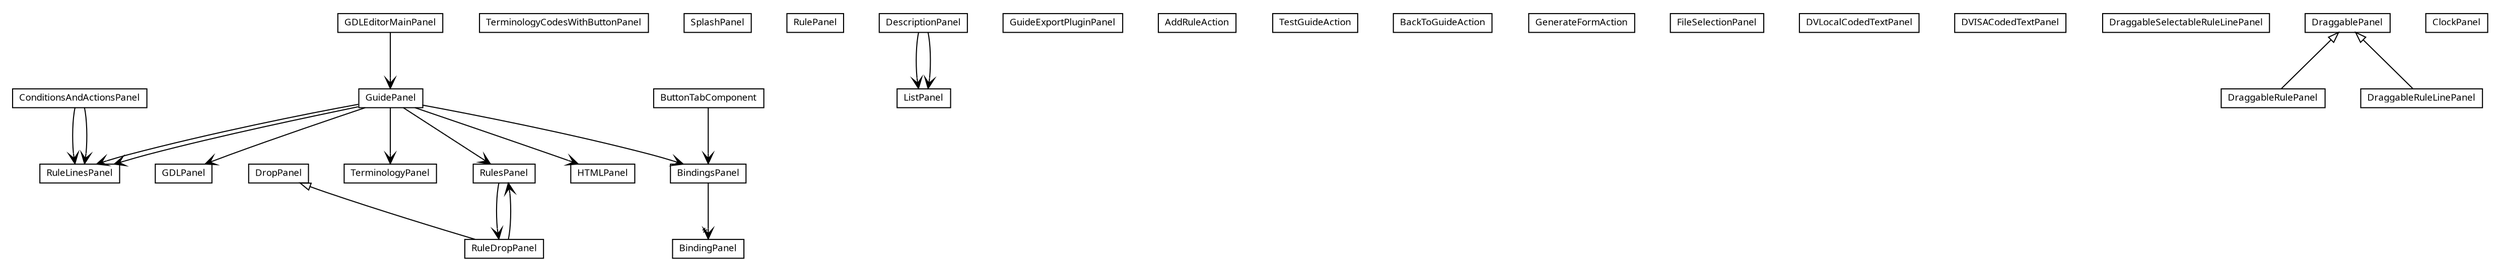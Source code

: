 #!/usr/local/bin/dot
#
# Class diagram 
# Generated by UMLGraph version R5_6 (http://www.umlgraph.org/)
#

digraph G {
	edge [fontname="Trebuchet MS",fontsize=10,labelfontname="Trebuchet MS",labelfontsize=10];
	node [fontname="Trebuchet MS",fontsize=10,shape=plaintext];
	nodesep=0.25;
	ranksep=0.5;
	// se.cambio.cds.gdl.editor.view.panels.TerminologyPanel
	c64807 [label=<<table title="se.cambio.cds.gdl.editor.view.panels.TerminologyPanel" border="0" cellborder="1" cellspacing="0" cellpadding="2" port="p" href="./TerminologyPanel.html">
		<tr><td><table border="0" cellspacing="0" cellpadding="1">
<tr><td align="center" balign="center"><font face="Trebuchet MS"> TerminologyPanel </font></td></tr>
		</table></td></tr>
		</table>>, URL="./TerminologyPanel.html", fontname="Trebuchet MS", fontcolor="black", fontsize=9.0];
	// se.cambio.cds.gdl.editor.view.panels.TerminologyCodesWithButtonPanel
	c64808 [label=<<table title="se.cambio.cds.gdl.editor.view.panels.TerminologyCodesWithButtonPanel" border="0" cellborder="1" cellspacing="0" cellpadding="2" port="p" href="./TerminologyCodesWithButtonPanel.html">
		<tr><td><table border="0" cellspacing="0" cellpadding="1">
<tr><td align="center" balign="center"><font face="Trebuchet MS"> TerminologyCodesWithButtonPanel </font></td></tr>
		</table></td></tr>
		</table>>, URL="./TerminologyCodesWithButtonPanel.html", fontname="Trebuchet MS", fontcolor="black", fontsize=9.0];
	// se.cambio.cds.gdl.editor.view.panels.SplashPanel
	c64809 [label=<<table title="se.cambio.cds.gdl.editor.view.panels.SplashPanel" border="0" cellborder="1" cellspacing="0" cellpadding="2" port="p" href="./SplashPanel.html">
		<tr><td><table border="0" cellspacing="0" cellpadding="1">
<tr><td align="center" balign="center"><font face="Trebuchet MS"> SplashPanel </font></td></tr>
		</table></td></tr>
		</table>>, URL="./SplashPanel.html", fontname="Trebuchet MS", fontcolor="black", fontsize=9.0];
	// se.cambio.cds.gdl.editor.view.panels.RulesPanel
	c64810 [label=<<table title="se.cambio.cds.gdl.editor.view.panels.RulesPanel" border="0" cellborder="1" cellspacing="0" cellpadding="2" port="p" href="./RulesPanel.html">
		<tr><td><table border="0" cellspacing="0" cellpadding="1">
<tr><td align="center" balign="center"><font face="Trebuchet MS"> RulesPanel </font></td></tr>
		</table></td></tr>
		</table>>, URL="./RulesPanel.html", fontname="Trebuchet MS", fontcolor="black", fontsize=9.0];
	// se.cambio.cds.gdl.editor.view.panels.RulePanel
	c64811 [label=<<table title="se.cambio.cds.gdl.editor.view.panels.RulePanel" border="0" cellborder="1" cellspacing="0" cellpadding="2" port="p" href="./RulePanel.html">
		<tr><td><table border="0" cellspacing="0" cellpadding="1">
<tr><td align="center" balign="center"><font face="Trebuchet MS"> RulePanel </font></td></tr>
		</table></td></tr>
		</table>>, URL="./RulePanel.html", fontname="Trebuchet MS", fontcolor="black", fontsize=9.0];
	// se.cambio.cds.gdl.editor.view.panels.RuleLinesPanel
	c64812 [label=<<table title="se.cambio.cds.gdl.editor.view.panels.RuleLinesPanel" border="0" cellborder="1" cellspacing="0" cellpadding="2" port="p" href="./RuleLinesPanel.html">
		<tr><td><table border="0" cellspacing="0" cellpadding="1">
<tr><td align="center" balign="center"><font face="Trebuchet MS"> RuleLinesPanel </font></td></tr>
		</table></td></tr>
		</table>>, URL="./RuleLinesPanel.html", fontname="Trebuchet MS", fontcolor="black", fontsize=9.0];
	// se.cambio.cds.gdl.editor.view.panels.RuleDropPanel
	c64813 [label=<<table title="se.cambio.cds.gdl.editor.view.panels.RuleDropPanel" border="0" cellborder="1" cellspacing="0" cellpadding="2" port="p" href="./RuleDropPanel.html">
		<tr><td><table border="0" cellspacing="0" cellpadding="1">
<tr><td align="center" balign="center"><font face="Trebuchet MS"> RuleDropPanel </font></td></tr>
		</table></td></tr>
		</table>>, URL="./RuleDropPanel.html", fontname="Trebuchet MS", fontcolor="black", fontsize=9.0];
	// se.cambio.cds.gdl.editor.view.panels.ListPanel
	c64814 [label=<<table title="se.cambio.cds.gdl.editor.view.panels.ListPanel" border="0" cellborder="1" cellspacing="0" cellpadding="2" port="p" href="./ListPanel.html">
		<tr><td><table border="0" cellspacing="0" cellpadding="1">
<tr><td align="center" balign="center"><font face="Trebuchet MS"> ListPanel </font></td></tr>
		</table></td></tr>
		</table>>, URL="./ListPanel.html", fontname="Trebuchet MS", fontcolor="black", fontsize=9.0];
	// se.cambio.cds.gdl.editor.view.panels.HTMLPanel
	c64815 [label=<<table title="se.cambio.cds.gdl.editor.view.panels.HTMLPanel" border="0" cellborder="1" cellspacing="0" cellpadding="2" port="p" href="./HTMLPanel.html">
		<tr><td><table border="0" cellspacing="0" cellpadding="1">
<tr><td align="center" balign="center"><font face="Trebuchet MS"> HTMLPanel </font></td></tr>
		</table></td></tr>
		</table>>, URL="./HTMLPanel.html", fontname="Trebuchet MS", fontcolor="black", fontsize=9.0];
	// se.cambio.cds.gdl.editor.view.panels.GuidePanel
	c64816 [label=<<table title="se.cambio.cds.gdl.editor.view.panels.GuidePanel" border="0" cellborder="1" cellspacing="0" cellpadding="2" port="p" href="./GuidePanel.html">
		<tr><td><table border="0" cellspacing="0" cellpadding="1">
<tr><td align="center" balign="center"><font face="Trebuchet MS"> GuidePanel </font></td></tr>
		</table></td></tr>
		</table>>, URL="./GuidePanel.html", fontname="Trebuchet MS", fontcolor="black", fontsize=9.0];
	// se.cambio.cds.gdl.editor.view.panels.GuideExportPluginPanel
	c64817 [label=<<table title="se.cambio.cds.gdl.editor.view.panels.GuideExportPluginPanel" border="0" cellborder="1" cellspacing="0" cellpadding="2" port="p" href="./GuideExportPluginPanel.html">
		<tr><td><table border="0" cellspacing="0" cellpadding="1">
<tr><td align="center" balign="center"><font face="Trebuchet MS"> GuideExportPluginPanel </font></td></tr>
		</table></td></tr>
		</table>>, URL="./GuideExportPluginPanel.html", fontname="Trebuchet MS", fontcolor="black", fontsize=9.0];
	// se.cambio.cds.gdl.editor.view.panels.GDLPanel
	c64818 [label=<<table title="se.cambio.cds.gdl.editor.view.panels.GDLPanel" border="0" cellborder="1" cellspacing="0" cellpadding="2" port="p" href="./GDLPanel.html">
		<tr><td><table border="0" cellspacing="0" cellpadding="1">
<tr><td align="center" balign="center"><font face="Trebuchet MS"> GDLPanel </font></td></tr>
		</table></td></tr>
		</table>>, URL="./GDLPanel.html", fontname="Trebuchet MS", fontcolor="black", fontsize=9.0];
	// se.cambio.cds.gdl.editor.view.panels.GDLEditorMainPanel
	c64819 [label=<<table title="se.cambio.cds.gdl.editor.view.panels.GDLEditorMainPanel" border="0" cellborder="1" cellspacing="0" cellpadding="2" port="p" href="./GDLEditorMainPanel.html">
		<tr><td><table border="0" cellspacing="0" cellpadding="1">
<tr><td align="center" balign="center"><font face="Trebuchet MS"> GDLEditorMainPanel </font></td></tr>
		</table></td></tr>
		</table>>, URL="./GDLEditorMainPanel.html", fontname="Trebuchet MS", fontcolor="black", fontsize=9.0];
	// se.cambio.cds.gdl.editor.view.panels.GDLEditorMainPanel.AddRuleAction
	c64820 [label=<<table title="se.cambio.cds.gdl.editor.view.panels.GDLEditorMainPanel.AddRuleAction" border="0" cellborder="1" cellspacing="0" cellpadding="2" port="p" href="./GDLEditorMainPanel.AddRuleAction.html">
		<tr><td><table border="0" cellspacing="0" cellpadding="1">
<tr><td align="center" balign="center"><font face="Trebuchet MS"> AddRuleAction </font></td></tr>
		</table></td></tr>
		</table>>, URL="./GDLEditorMainPanel.AddRuleAction.html", fontname="Trebuchet MS", fontcolor="black", fontsize=9.0];
	// se.cambio.cds.gdl.editor.view.panels.GDLEditorMainPanel.TestGuideAction
	c64821 [label=<<table title="se.cambio.cds.gdl.editor.view.panels.GDLEditorMainPanel.TestGuideAction" border="0" cellborder="1" cellspacing="0" cellpadding="2" port="p" href="./GDLEditorMainPanel.TestGuideAction.html">
		<tr><td><table border="0" cellspacing="0" cellpadding="1">
<tr><td align="center" balign="center"><font face="Trebuchet MS"> TestGuideAction </font></td></tr>
		</table></td></tr>
		</table>>, URL="./GDLEditorMainPanel.TestGuideAction.html", fontname="Trebuchet MS", fontcolor="black", fontsize=9.0];
	// se.cambio.cds.gdl.editor.view.panels.GDLEditorMainPanel.BackToGuideAction
	c64822 [label=<<table title="se.cambio.cds.gdl.editor.view.panels.GDLEditorMainPanel.BackToGuideAction" border="0" cellborder="1" cellspacing="0" cellpadding="2" port="p" href="./GDLEditorMainPanel.BackToGuideAction.html">
		<tr><td><table border="0" cellspacing="0" cellpadding="1">
<tr><td align="center" balign="center"><font face="Trebuchet MS"> BackToGuideAction </font></td></tr>
		</table></td></tr>
		</table>>, URL="./GDLEditorMainPanel.BackToGuideAction.html", fontname="Trebuchet MS", fontcolor="black", fontsize=9.0];
	// se.cambio.cds.gdl.editor.view.panels.GDLEditorMainPanel.GenerateFormAction
	c64823 [label=<<table title="se.cambio.cds.gdl.editor.view.panels.GDLEditorMainPanel.GenerateFormAction" border="0" cellborder="1" cellspacing="0" cellpadding="2" port="p" href="./GDLEditorMainPanel.GenerateFormAction.html">
		<tr><td><table border="0" cellspacing="0" cellpadding="1">
<tr><td align="center" balign="center"><font face="Trebuchet MS"> GenerateFormAction </font></td></tr>
		</table></td></tr>
		</table>>, URL="./GDLEditorMainPanel.GenerateFormAction.html", fontname="Trebuchet MS", fontcolor="black", fontsize=9.0];
	// se.cambio.cds.gdl.editor.view.panels.FileSelectionPanel
	c64824 [label=<<table title="se.cambio.cds.gdl.editor.view.panels.FileSelectionPanel" border="0" cellborder="1" cellspacing="0" cellpadding="2" port="p" href="./FileSelectionPanel.html">
		<tr><td><table border="0" cellspacing="0" cellpadding="1">
<tr><td align="center" balign="center"><font face="Trebuchet MS"> FileSelectionPanel </font></td></tr>
		</table></td></tr>
		</table>>, URL="./FileSelectionPanel.html", fontname="Trebuchet MS", fontcolor="black", fontsize=9.0];
	// se.cambio.cds.gdl.editor.view.panels.DVLocalCodedTextPanel
	c64825 [label=<<table title="se.cambio.cds.gdl.editor.view.panels.DVLocalCodedTextPanel" border="0" cellborder="1" cellspacing="0" cellpadding="2" port="p" href="./DVLocalCodedTextPanel.html">
		<tr><td><table border="0" cellspacing="0" cellpadding="1">
<tr><td align="center" balign="center"><font face="Trebuchet MS"> DVLocalCodedTextPanel </font></td></tr>
		</table></td></tr>
		</table>>, URL="./DVLocalCodedTextPanel.html", fontname="Trebuchet MS", fontcolor="black", fontsize=9.0];
	// se.cambio.cds.gdl.editor.view.panels.DVISACodedTextPanel
	c64826 [label=<<table title="se.cambio.cds.gdl.editor.view.panels.DVISACodedTextPanel" border="0" cellborder="1" cellspacing="0" cellpadding="2" port="p" href="./DVISACodedTextPanel.html">
		<tr><td><table border="0" cellspacing="0" cellpadding="1">
<tr><td align="center" balign="center"><font face="Trebuchet MS"> DVISACodedTextPanel </font></td></tr>
		</table></td></tr>
		</table>>, URL="./DVISACodedTextPanel.html", fontname="Trebuchet MS", fontcolor="black", fontsize=9.0];
	// se.cambio.cds.gdl.editor.view.panels.DropPanel
	c64827 [label=<<table title="se.cambio.cds.gdl.editor.view.panels.DropPanel" border="0" cellborder="1" cellspacing="0" cellpadding="2" port="p" href="./DropPanel.html">
		<tr><td><table border="0" cellspacing="0" cellpadding="1">
<tr><td align="center" balign="center"><font face="Trebuchet MS"> DropPanel </font></td></tr>
		</table></td></tr>
		</table>>, URL="./DropPanel.html", fontname="Trebuchet MS", fontcolor="black", fontsize=9.0];
	// se.cambio.cds.gdl.editor.view.panels.DraggableSelectableRuleLinePanel
	c64828 [label=<<table title="se.cambio.cds.gdl.editor.view.panels.DraggableSelectableRuleLinePanel" border="0" cellborder="1" cellspacing="0" cellpadding="2" port="p" href="./DraggableSelectableRuleLinePanel.html">
		<tr><td><table border="0" cellspacing="0" cellpadding="1">
<tr><td align="center" balign="center"><font face="Trebuchet MS"> DraggableSelectableRuleLinePanel </font></td></tr>
		</table></td></tr>
		</table>>, URL="./DraggableSelectableRuleLinePanel.html", fontname="Trebuchet MS", fontcolor="black", fontsize=9.0];
	// se.cambio.cds.gdl.editor.view.panels.DraggableRulePanel
	c64829 [label=<<table title="se.cambio.cds.gdl.editor.view.panels.DraggableRulePanel" border="0" cellborder="1" cellspacing="0" cellpadding="2" port="p" href="./DraggableRulePanel.html">
		<tr><td><table border="0" cellspacing="0" cellpadding="1">
<tr><td align="center" balign="center"><font face="Trebuchet MS"> DraggableRulePanel </font></td></tr>
		</table></td></tr>
		</table>>, URL="./DraggableRulePanel.html", fontname="Trebuchet MS", fontcolor="black", fontsize=9.0];
	// se.cambio.cds.gdl.editor.view.panels.DraggableRuleLinePanel
	c64830 [label=<<table title="se.cambio.cds.gdl.editor.view.panels.DraggableRuleLinePanel" border="0" cellborder="1" cellspacing="0" cellpadding="2" port="p" href="./DraggableRuleLinePanel.html">
		<tr><td><table border="0" cellspacing="0" cellpadding="1">
<tr><td align="center" balign="center"><font face="Trebuchet MS"> DraggableRuleLinePanel </font></td></tr>
		</table></td></tr>
		</table>>, URL="./DraggableRuleLinePanel.html", fontname="Trebuchet MS", fontcolor="black", fontsize=9.0];
	// se.cambio.cds.gdl.editor.view.panels.DraggablePanel
	c64831 [label=<<table title="se.cambio.cds.gdl.editor.view.panels.DraggablePanel" border="0" cellborder="1" cellspacing="0" cellpadding="2" port="p" href="./DraggablePanel.html">
		<tr><td><table border="0" cellspacing="0" cellpadding="1">
<tr><td align="center" balign="center"><font face="Trebuchet MS"> DraggablePanel </font></td></tr>
		</table></td></tr>
		</table>>, URL="./DraggablePanel.html", fontname="Trebuchet MS", fontcolor="black", fontsize=9.0];
	// se.cambio.cds.gdl.editor.view.panels.DescriptionPanel
	c64832 [label=<<table title="se.cambio.cds.gdl.editor.view.panels.DescriptionPanel" border="0" cellborder="1" cellspacing="0" cellpadding="2" port="p" href="./DescriptionPanel.html">
		<tr><td><table border="0" cellspacing="0" cellpadding="1">
<tr><td align="center" balign="center"><font face="Trebuchet MS"> DescriptionPanel </font></td></tr>
		</table></td></tr>
		</table>>, URL="./DescriptionPanel.html", fontname="Trebuchet MS", fontcolor="black", fontsize=9.0];
	// se.cambio.cds.gdl.editor.view.panels.ConditionsAndActionsPanel
	c64833 [label=<<table title="se.cambio.cds.gdl.editor.view.panels.ConditionsAndActionsPanel" border="0" cellborder="1" cellspacing="0" cellpadding="2" port="p" href="./ConditionsAndActionsPanel.html">
		<tr><td><table border="0" cellspacing="0" cellpadding="1">
<tr><td align="center" balign="center"><font face="Trebuchet MS"> ConditionsAndActionsPanel </font></td></tr>
		</table></td></tr>
		</table>>, URL="./ConditionsAndActionsPanel.html", fontname="Trebuchet MS", fontcolor="black", fontsize=9.0];
	// se.cambio.cds.gdl.editor.view.panels.ClockPanel
	c64834 [label=<<table title="se.cambio.cds.gdl.editor.view.panels.ClockPanel" border="0" cellborder="1" cellspacing="0" cellpadding="2" port="p" href="./ClockPanel.html">
		<tr><td><table border="0" cellspacing="0" cellpadding="1">
<tr><td align="center" balign="center"><font face="Trebuchet MS"> ClockPanel </font></td></tr>
		</table></td></tr>
		</table>>, URL="./ClockPanel.html", fontname="Trebuchet MS", fontcolor="black", fontsize=9.0];
	// se.cambio.cds.gdl.editor.view.panels.ButtonTabComponent
	c64835 [label=<<table title="se.cambio.cds.gdl.editor.view.panels.ButtonTabComponent" border="0" cellborder="1" cellspacing="0" cellpadding="2" port="p" href="./ButtonTabComponent.html">
		<tr><td><table border="0" cellspacing="0" cellpadding="1">
<tr><td align="center" balign="center"><font face="Trebuchet MS"> ButtonTabComponent </font></td></tr>
		</table></td></tr>
		</table>>, URL="./ButtonTabComponent.html", fontname="Trebuchet MS", fontcolor="black", fontsize=9.0];
	// se.cambio.cds.gdl.editor.view.panels.BindingsPanel
	c64836 [label=<<table title="se.cambio.cds.gdl.editor.view.panels.BindingsPanel" border="0" cellborder="1" cellspacing="0" cellpadding="2" port="p" href="./BindingsPanel.html">
		<tr><td><table border="0" cellspacing="0" cellpadding="1">
<tr><td align="center" balign="center"><font face="Trebuchet MS"> BindingsPanel </font></td></tr>
		</table></td></tr>
		</table>>, URL="./BindingsPanel.html", fontname="Trebuchet MS", fontcolor="black", fontsize=9.0];
	// se.cambio.cds.gdl.editor.view.panels.BindingPanel
	c64837 [label=<<table title="se.cambio.cds.gdl.editor.view.panels.BindingPanel" border="0" cellborder="1" cellspacing="0" cellpadding="2" port="p" href="./BindingPanel.html">
		<tr><td><table border="0" cellspacing="0" cellpadding="1">
<tr><td align="center" balign="center"><font face="Trebuchet MS"> BindingPanel </font></td></tr>
		</table></td></tr>
		</table>>, URL="./BindingPanel.html", fontname="Trebuchet MS", fontcolor="black", fontsize=9.0];
	//se.cambio.cds.gdl.editor.view.panels.RuleDropPanel extends se.cambio.cds.gdl.editor.view.panels.DropPanel
	c64827:p -> c64813:p [dir=back,arrowtail=empty];
	//se.cambio.cds.gdl.editor.view.panels.DraggableRulePanel extends se.cambio.cds.gdl.editor.view.panels.DraggablePanel
	c64831:p -> c64829:p [dir=back,arrowtail=empty];
	//se.cambio.cds.gdl.editor.view.panels.DraggableRuleLinePanel extends se.cambio.cds.gdl.editor.view.panels.DraggablePanel
	c64831:p -> c64830:p [dir=back,arrowtail=empty];
	// se.cambio.cds.gdl.editor.view.panels.RulesPanel NAVASSOC se.cambio.cds.gdl.editor.view.panels.RuleDropPanel
	c64810:p -> c64813:p [taillabel="", label="", headlabel="", fontname="Trebuchet MS", fontcolor="black", fontsize=10.0, color="black", arrowhead=open];
	// se.cambio.cds.gdl.editor.view.panels.RuleDropPanel NAVASSOC se.cambio.cds.gdl.editor.view.panels.RulesPanel
	c64813:p -> c64810:p [taillabel="", label="", headlabel="", fontname="Trebuchet MS", fontcolor="black", fontsize=10.0, color="black", arrowhead=open];
	// se.cambio.cds.gdl.editor.view.panels.GuidePanel NAVASSOC se.cambio.cds.gdl.editor.view.panels.RulesPanel
	c64816:p -> c64810:p [taillabel="", label="", headlabel="", fontname="Trebuchet MS", fontcolor="black", fontsize=10.0, color="black", arrowhead=open];
	// se.cambio.cds.gdl.editor.view.panels.GuidePanel NAVASSOC se.cambio.cds.gdl.editor.view.panels.RuleLinesPanel
	c64816:p -> c64812:p [taillabel="", label="", headlabel="", fontname="Trebuchet MS", fontcolor="black", fontsize=10.0, color="black", arrowhead=open];
	// se.cambio.cds.gdl.editor.view.panels.GuidePanel NAVASSOC se.cambio.cds.gdl.editor.view.panels.RuleLinesPanel
	c64816:p -> c64812:p [taillabel="", label="", headlabel="", fontname="Trebuchet MS", fontcolor="black", fontsize=10.0, color="black", arrowhead=open];
	// se.cambio.cds.gdl.editor.view.panels.GuidePanel NAVASSOC se.cambio.cds.gdl.editor.view.panels.TerminologyPanel
	c64816:p -> c64807:p [taillabel="", label="", headlabel="", fontname="Trebuchet MS", fontcolor="black", fontsize=10.0, color="black", arrowhead=open];
	// se.cambio.cds.gdl.editor.view.panels.GuidePanel NAVASSOC se.cambio.cds.gdl.editor.view.panels.BindingsPanel
	c64816:p -> c64836:p [taillabel="", label="", headlabel="", fontname="Trebuchet MS", fontcolor="black", fontsize=10.0, color="black", arrowhead=open];
	// se.cambio.cds.gdl.editor.view.panels.GuidePanel NAVASSOC se.cambio.cds.gdl.editor.view.panels.GDLPanel
	c64816:p -> c64818:p [taillabel="", label="", headlabel="", fontname="Trebuchet MS", fontcolor="black", fontsize=10.0, color="black", arrowhead=open];
	// se.cambio.cds.gdl.editor.view.panels.GuidePanel NAVASSOC se.cambio.cds.gdl.editor.view.panels.HTMLPanel
	c64816:p -> c64815:p [taillabel="", label="", headlabel="", fontname="Trebuchet MS", fontcolor="black", fontsize=10.0, color="black", arrowhead=open];
	// se.cambio.cds.gdl.editor.view.panels.GDLEditorMainPanel NAVASSOC se.cambio.cds.gdl.editor.view.panels.GuidePanel
	c64819:p -> c64816:p [taillabel="", label="", headlabel="", fontname="Trebuchet MS", fontcolor="black", fontsize=10.0, color="black", arrowhead=open];
	// se.cambio.cds.gdl.editor.view.panels.DescriptionPanel NAVASSOC se.cambio.cds.gdl.editor.view.panels.ListPanel
	c64832:p -> c64814:p [taillabel="", label="", headlabel="", fontname="Trebuchet MS", fontcolor="black", fontsize=10.0, color="black", arrowhead=open];
	// se.cambio.cds.gdl.editor.view.panels.DescriptionPanel NAVASSOC se.cambio.cds.gdl.editor.view.panels.ListPanel
	c64832:p -> c64814:p [taillabel="", label="", headlabel="", fontname="Trebuchet MS", fontcolor="black", fontsize=10.0, color="black", arrowhead=open];
	// se.cambio.cds.gdl.editor.view.panels.ConditionsAndActionsPanel NAVASSOC se.cambio.cds.gdl.editor.view.panels.RuleLinesPanel
	c64833:p -> c64812:p [taillabel="", label="", headlabel="", fontname="Trebuchet MS", fontcolor="black", fontsize=10.0, color="black", arrowhead=open];
	// se.cambio.cds.gdl.editor.view.panels.ConditionsAndActionsPanel NAVASSOC se.cambio.cds.gdl.editor.view.panels.RuleLinesPanel
	c64833:p -> c64812:p [taillabel="", label="", headlabel="", fontname="Trebuchet MS", fontcolor="black", fontsize=10.0, color="black", arrowhead=open];
	// se.cambio.cds.gdl.editor.view.panels.ButtonTabComponent NAVASSOC se.cambio.cds.gdl.editor.view.panels.BindingsPanel
	c64835:p -> c64836:p [taillabel="", label="", headlabel="", fontname="Trebuchet MS", fontcolor="black", fontsize=10.0, color="black", arrowhead=open];
	// se.cambio.cds.gdl.editor.view.panels.BindingsPanel NAVASSOC se.cambio.cds.gdl.editor.view.panels.BindingPanel
	c64836:p -> c64837:p [taillabel="", label="", headlabel="*", fontname="Trebuchet MS", fontcolor="black", fontsize=10.0, color="black", arrowhead=open];
}

